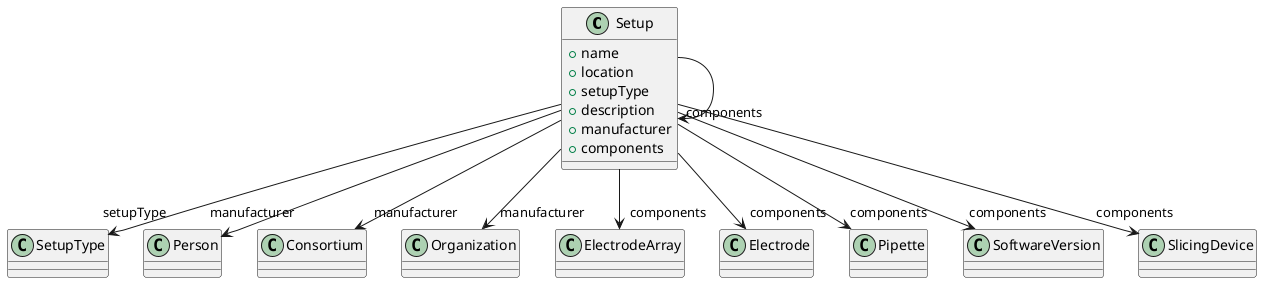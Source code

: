 @startuml
class Setup {
+name
+location
+setupType
+description
+manufacturer
+components

}
Setup -d-> "setupType" SetupType
Setup -d-> "manufacturer" Person
Setup -d-> "manufacturer" Consortium
Setup -d-> "manufacturer" Organization
Setup -d-> "components" ElectrodeArray
Setup -d-> "components" Electrode
Setup -d-> "components" Pipette
Setup -d-> "components" SoftwareVersion
Setup -d-> "components" Setup
Setup -d-> "components" SlicingDevice

@enduml